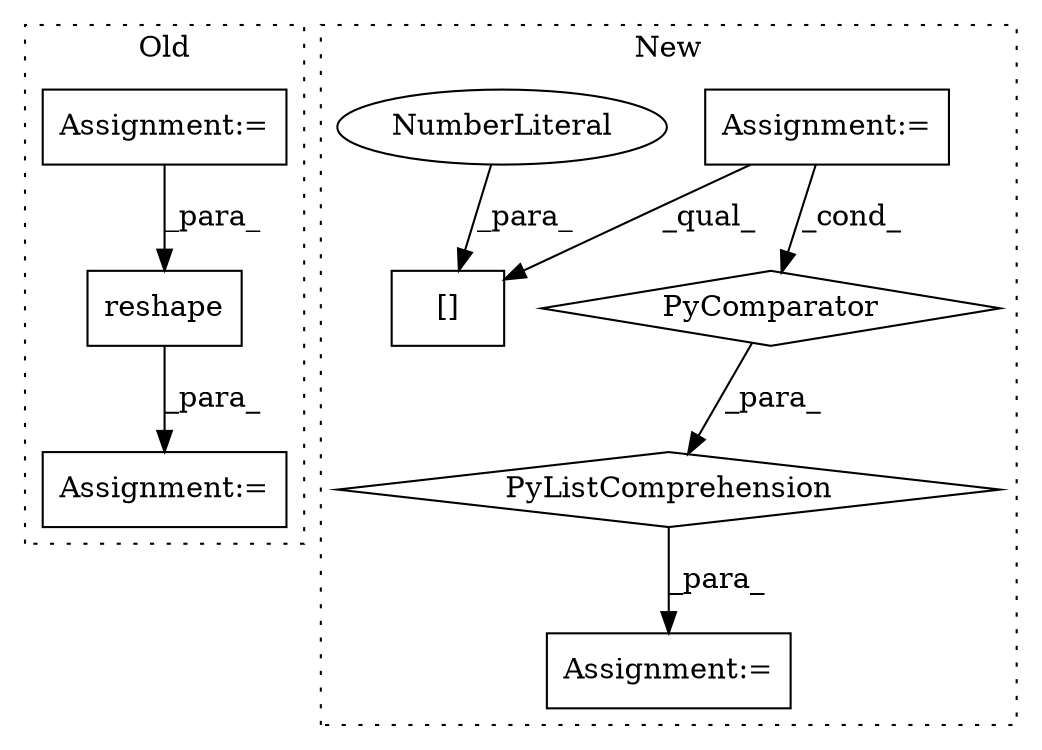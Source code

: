 digraph G {
subgraph cluster0 {
1 [label="reshape" a="32" s="4444,4480" l="8,1" shape="box"];
6 [label="Assignment:=" a="7" s="5155" l="1" shape="box"];
7 [label="Assignment:=" a="7" s="4182" l="1" shape="box"];
label = "Old";
style="dotted";
}
subgraph cluster1 {
2 [label="PyComparator" a="113" s="4254" l="20" shape="diamond"];
3 [label="Assignment:=" a="7" s="4254" l="20" shape="box"];
4 [label="PyListComprehension" a="109" s="4110" l="172" shape="diamond"];
5 [label="Assignment:=" a="7" s="4095" l="15" shape="box"];
8 [label="[]" a="2" s="4171,4186" l="14,1" shape="box"];
9 [label="NumberLiteral" a="34" s="4185" l="1" shape="ellipse"];
label = "New";
style="dotted";
}
1 -> 6 [label="_para_"];
2 -> 4 [label="_para_"];
3 -> 8 [label="_qual_"];
3 -> 2 [label="_cond_"];
4 -> 5 [label="_para_"];
7 -> 1 [label="_para_"];
9 -> 8 [label="_para_"];
}